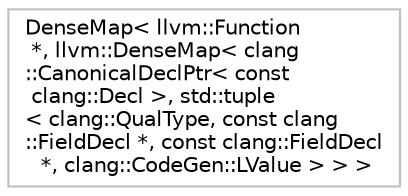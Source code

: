 digraph "Graphical Class Hierarchy"
{
 // LATEX_PDF_SIZE
  bgcolor="transparent";
  edge [fontname="Helvetica",fontsize="10",labelfontname="Helvetica",labelfontsize="10"];
  node [fontname="Helvetica",fontsize="10",shape=record];
  rankdir="LR";
  Node0 [label="DenseMap\< llvm::Function\l *, llvm::DenseMap\< clang\l::CanonicalDeclPtr\< const\l clang::Decl \>, std::tuple\l\< clang::QualType, const clang\l::FieldDecl *, const clang::FieldDecl\l *, clang::CodeGen::LValue \> \> \>",height=0.2,width=0.4,color="grey75",tooltip=" "];
}
